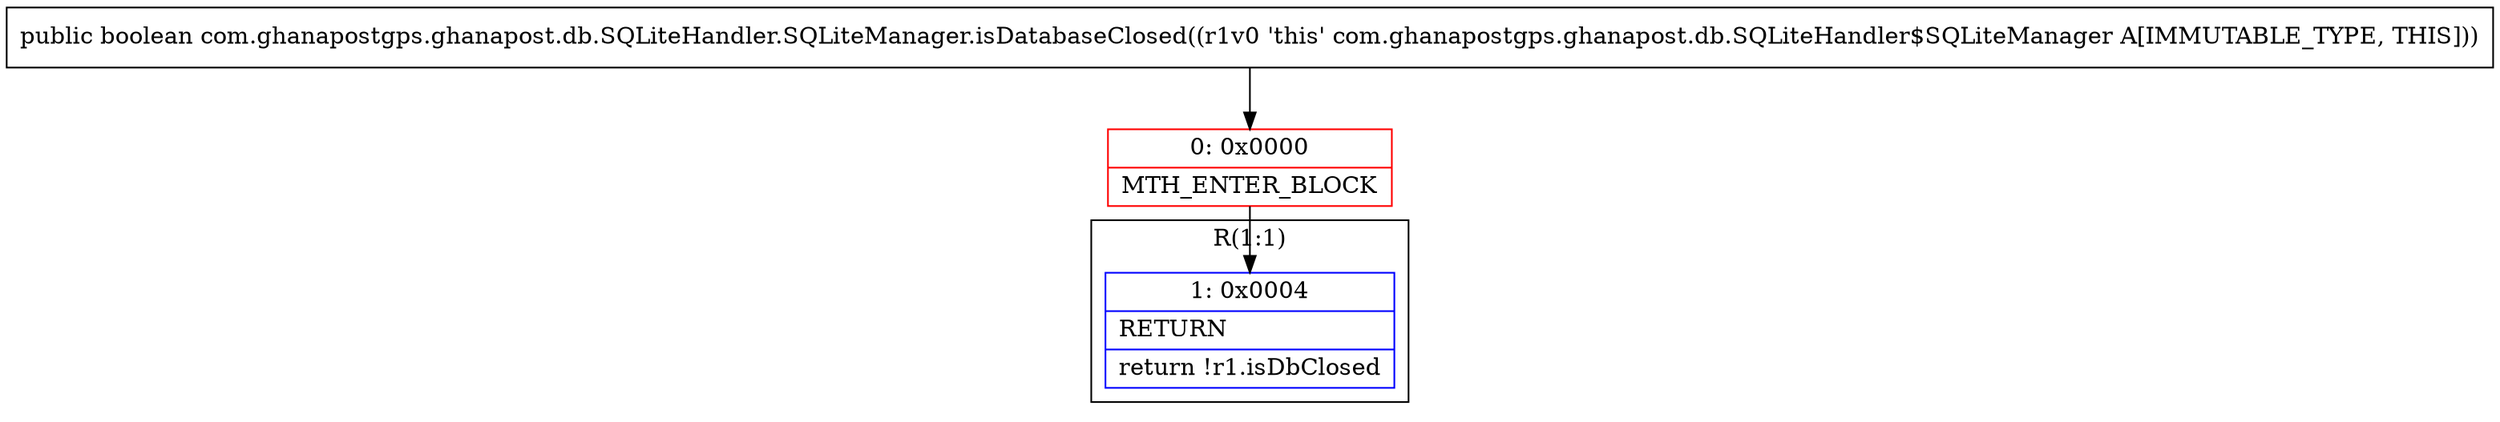 digraph "CFG forcom.ghanapostgps.ghanapost.db.SQLiteHandler.SQLiteManager.isDatabaseClosed()Z" {
subgraph cluster_Region_820530877 {
label = "R(1:1)";
node [shape=record,color=blue];
Node_1 [shape=record,label="{1\:\ 0x0004|RETURN\l|return !r1.isDbClosed\l}"];
}
Node_0 [shape=record,color=red,label="{0\:\ 0x0000|MTH_ENTER_BLOCK\l}"];
MethodNode[shape=record,label="{public boolean com.ghanapostgps.ghanapost.db.SQLiteHandler.SQLiteManager.isDatabaseClosed((r1v0 'this' com.ghanapostgps.ghanapost.db.SQLiteHandler$SQLiteManager A[IMMUTABLE_TYPE, THIS])) }"];
MethodNode -> Node_0;
Node_0 -> Node_1;
}

